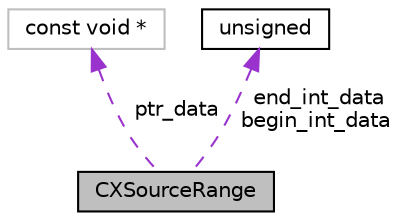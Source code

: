 digraph "CXSourceRange"
{
 // LATEX_PDF_SIZE
  bgcolor="transparent";
  edge [fontname="Helvetica",fontsize="10",labelfontname="Helvetica",labelfontsize="10"];
  node [fontname="Helvetica",fontsize="10",shape=record];
  Node1 [label="CXSourceRange",height=0.2,width=0.4,color="black", fillcolor="grey75", style="filled", fontcolor="black",tooltip="Identifies a half-open character range in the source code."];
  Node2 -> Node1 [dir="back",color="darkorchid3",fontsize="10",style="dashed",label=" ptr_data" ,fontname="Helvetica"];
  Node2 [label="const void *",height=0.2,width=0.4,color="grey75",tooltip=" "];
  Node3 -> Node1 [dir="back",color="darkorchid3",fontsize="10",style="dashed",label=" end_int_data\nbegin_int_data" ,fontname="Helvetica"];
  Node3 [label="unsigned",height=0.2,width=0.4,color="black",URL="$classunsigned.html",tooltip=" "];
}
